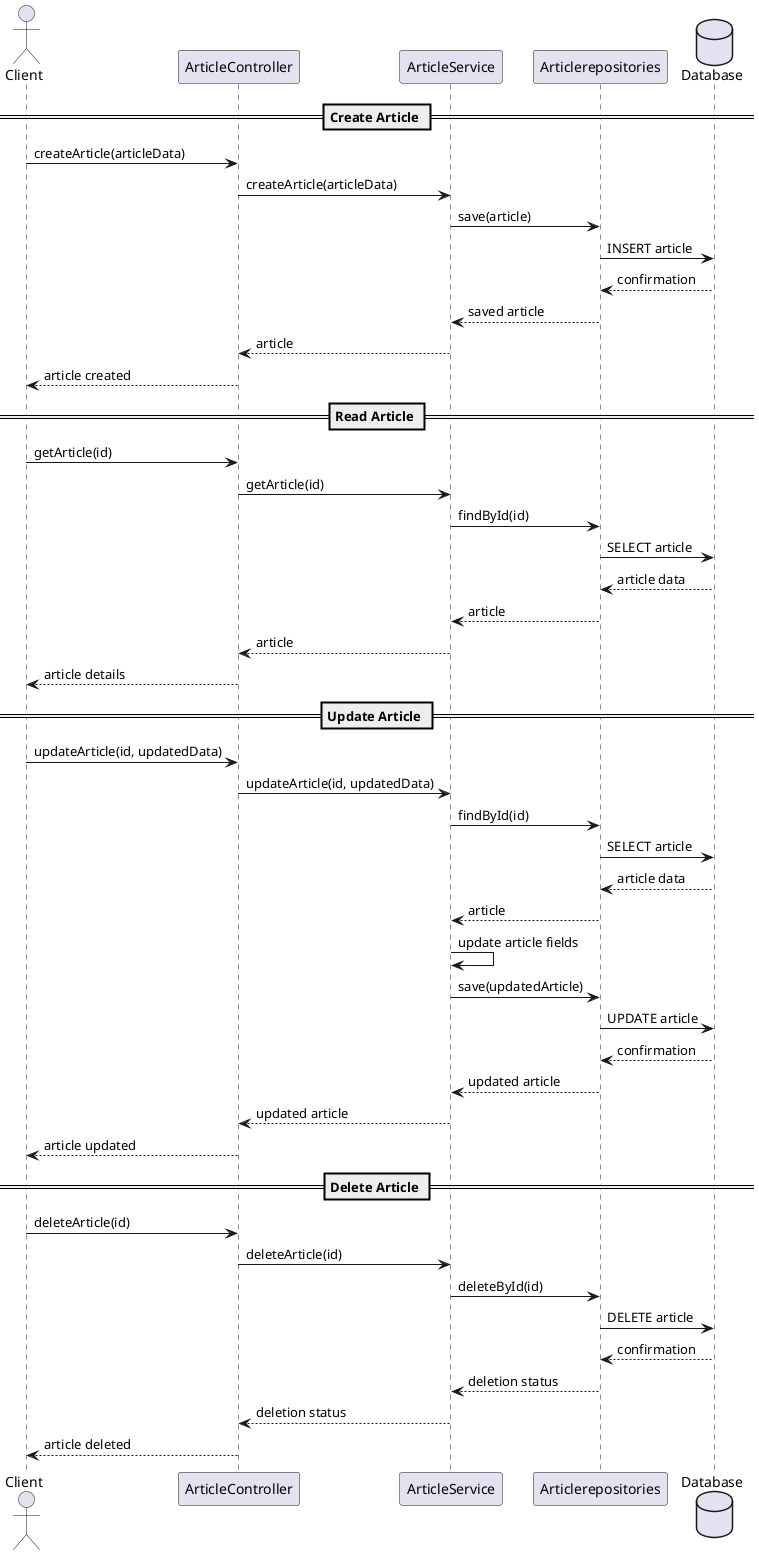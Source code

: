 @startuml Article Sequence Diagram

actor Client
participant "ArticleController" as Controller
participant "ArticleService" as Service
participant "Articlerepositories" as repositories
database "Database" as DB

== Create Article ==
Client -> Controller : createArticle(articleData)
Controller -> Service : createArticle(articleData)
Service -> repositories : save(article)
repositories -> DB : INSERT article
DB --> repositories : confirmation
repositories --> Service : saved article
Service --> Controller : article
Controller --> Client : article created

== Read Article ==
Client -> Controller : getArticle(id)
Controller -> Service : getArticle(id)
Service -> repositories : findById(id)
repositories -> DB : SELECT article
DB --> repositories : article data
repositories --> Service : article
Service --> Controller : article
Controller --> Client : article details

== Update Article ==
Client -> Controller : updateArticle(id, updatedData)
Controller -> Service : updateArticle(id, updatedData)
Service -> repositories : findById(id)
repositories -> DB : SELECT article
DB --> repositories : article data
repositories --> Service : article
Service -> Service : update article fields
Service -> repositories : save(updatedArticle)
repositories -> DB : UPDATE article
DB --> repositories : confirmation
repositories --> Service : updated article
Service --> Controller : updated article
Controller --> Client : article updated

== Delete Article ==
Client -> Controller : deleteArticle(id)
Controller -> Service : deleteArticle(id)
Service -> repositories : deleteById(id)
repositories -> DB : DELETE article
DB --> repositories : confirmation
repositories --> Service : deletion status
Service --> Controller : deletion status
Controller --> Client : article deleted

@enduml